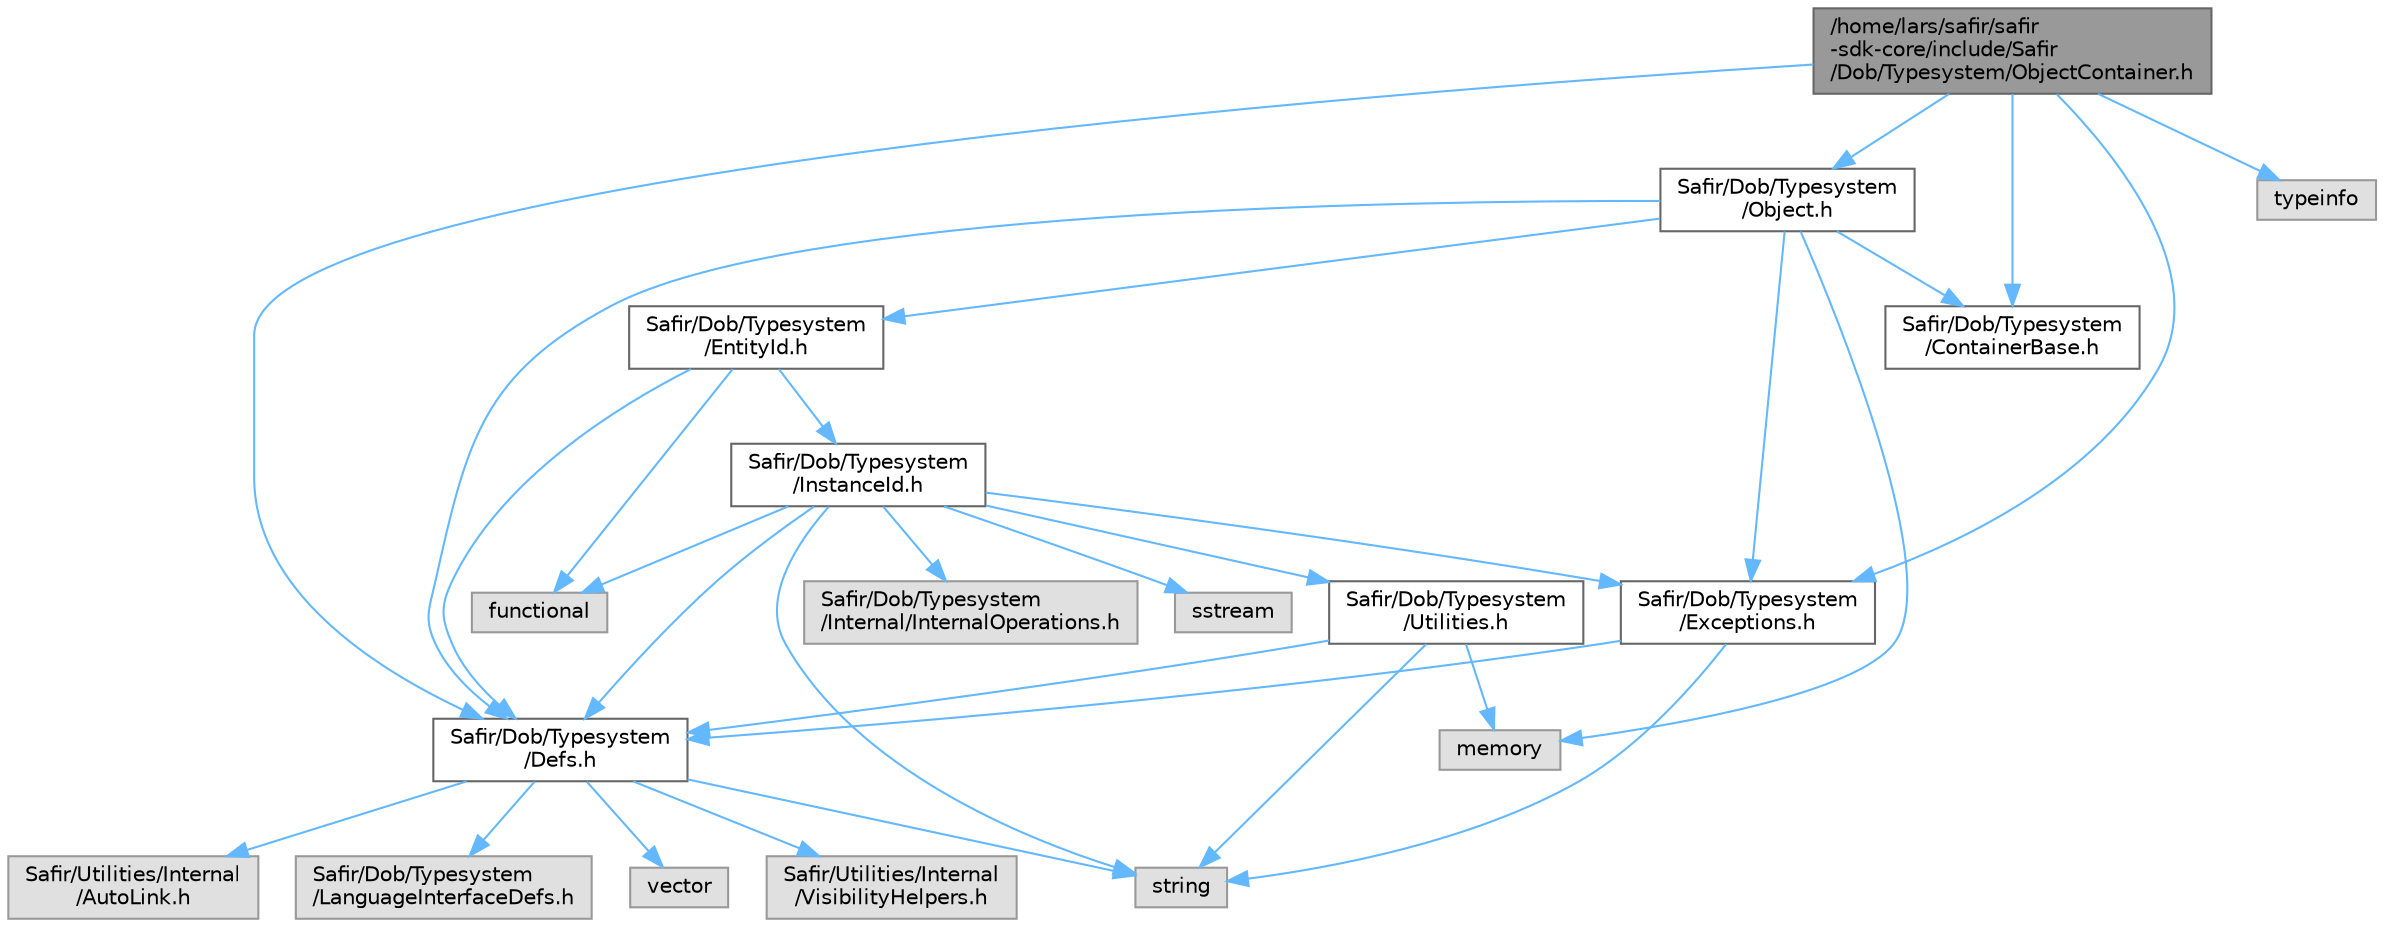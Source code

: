 digraph "/home/lars/safir/safir-sdk-core/include/Safir/Dob/Typesystem/ObjectContainer.h"
{
 // LATEX_PDF_SIZE
  bgcolor="transparent";
  edge [fontname=Helvetica,fontsize=10,labelfontname=Helvetica,labelfontsize=10];
  node [fontname=Helvetica,fontsize=10,shape=box,height=0.2,width=0.4];
  Node1 [label="/home/lars/safir/safir\l-sdk-core/include/Safir\l/Dob/Typesystem/ObjectContainer.h",height=0.2,width=0.4,color="gray40", fillcolor="grey60", style="filled", fontcolor="black",tooltip=" "];
  Node1 -> Node2 [color="steelblue1",style="solid"];
  Node2 [label="Safir/Dob/Typesystem\l/Defs.h",height=0.2,width=0.4,color="grey40", fillcolor="white", style="filled",URL="$a02689.html",tooltip=" "];
  Node2 -> Node3 [color="steelblue1",style="solid"];
  Node3 [label="Safir/Utilities/Internal\l/VisibilityHelpers.h",height=0.2,width=0.4,color="grey60", fillcolor="#E0E0E0", style="filled",tooltip=" "];
  Node2 -> Node4 [color="steelblue1",style="solid"];
  Node4 [label="Safir/Utilities/Internal\l/AutoLink.h",height=0.2,width=0.4,color="grey60", fillcolor="#E0E0E0", style="filled",tooltip=" "];
  Node2 -> Node5 [color="steelblue1",style="solid"];
  Node5 [label="Safir/Dob/Typesystem\l/LanguageInterfaceDefs.h",height=0.2,width=0.4,color="grey60", fillcolor="#E0E0E0", style="filled",tooltip=" "];
  Node2 -> Node6 [color="steelblue1",style="solid"];
  Node6 [label="string",height=0.2,width=0.4,color="grey60", fillcolor="#E0E0E0", style="filled",tooltip=" "];
  Node2 -> Node7 [color="steelblue1",style="solid"];
  Node7 [label="vector",height=0.2,width=0.4,color="grey60", fillcolor="#E0E0E0", style="filled",tooltip=" "];
  Node1 -> Node8 [color="steelblue1",style="solid"];
  Node8 [label="Safir/Dob/Typesystem\l/ContainerBase.h",height=0.2,width=0.4,color="grey40", fillcolor="white", style="filled",URL="$a00077.html",tooltip=" "];
  Node1 -> Node9 [color="steelblue1",style="solid"];
  Node9 [label="Safir/Dob/Typesystem\l/Object.h",height=0.2,width=0.4,color="grey40", fillcolor="white", style="filled",URL="$a00104.html",tooltip=" "];
  Node9 -> Node10 [color="steelblue1",style="solid"];
  Node10 [label="memory",height=0.2,width=0.4,color="grey60", fillcolor="#E0E0E0", style="filled",tooltip=" "];
  Node9 -> Node2 [color="steelblue1",style="solid"];
  Node9 -> Node8 [color="steelblue1",style="solid"];
  Node9 -> Node11 [color="steelblue1",style="solid"];
  Node11 [label="Safir/Dob/Typesystem\l/EntityId.h",height=0.2,width=0.4,color="grey40", fillcolor="white", style="filled",URL="$a00086.html",tooltip=" "];
  Node11 -> Node12 [color="steelblue1",style="solid"];
  Node12 [label="functional",height=0.2,width=0.4,color="grey60", fillcolor="#E0E0E0", style="filled",tooltip=" "];
  Node11 -> Node2 [color="steelblue1",style="solid"];
  Node11 -> Node13 [color="steelblue1",style="solid"];
  Node13 [label="Safir/Dob/Typesystem\l/InstanceId.h",height=0.2,width=0.4,color="grey40", fillcolor="white", style="filled",URL="$a00095.html",tooltip=" "];
  Node13 -> Node12 [color="steelblue1",style="solid"];
  Node13 -> Node2 [color="steelblue1",style="solid"];
  Node13 -> Node14 [color="steelblue1",style="solid"];
  Node14 [label="Safir/Dob/Typesystem\l/Utilities.h",height=0.2,width=0.4,color="grey40", fillcolor="white", style="filled",URL="$a00143.html",tooltip=" "];
  Node14 -> Node2 [color="steelblue1",style="solid"];
  Node14 -> Node6 [color="steelblue1",style="solid"];
  Node14 -> Node10 [color="steelblue1",style="solid"];
  Node13 -> Node15 [color="steelblue1",style="solid"];
  Node15 [label="Safir/Dob/Typesystem\l/Exceptions.h",height=0.2,width=0.4,color="grey40", fillcolor="white", style="filled",URL="$a00149.html",tooltip=" "];
  Node15 -> Node6 [color="steelblue1",style="solid"];
  Node15 -> Node2 [color="steelblue1",style="solid"];
  Node13 -> Node16 [color="steelblue1",style="solid"];
  Node16 [label="Safir/Dob/Typesystem\l/Internal/InternalOperations.h",height=0.2,width=0.4,color="grey60", fillcolor="#E0E0E0", style="filled",tooltip=" "];
  Node13 -> Node6 [color="steelblue1",style="solid"];
  Node13 -> Node17 [color="steelblue1",style="solid"];
  Node17 [label="sstream",height=0.2,width=0.4,color="grey60", fillcolor="#E0E0E0", style="filled",tooltip=" "];
  Node9 -> Node15 [color="steelblue1",style="solid"];
  Node1 -> Node15 [color="steelblue1",style="solid"];
  Node1 -> Node18 [color="steelblue1",style="solid"];
  Node18 [label="typeinfo",height=0.2,width=0.4,color="grey60", fillcolor="#E0E0E0", style="filled",tooltip=" "];
}
